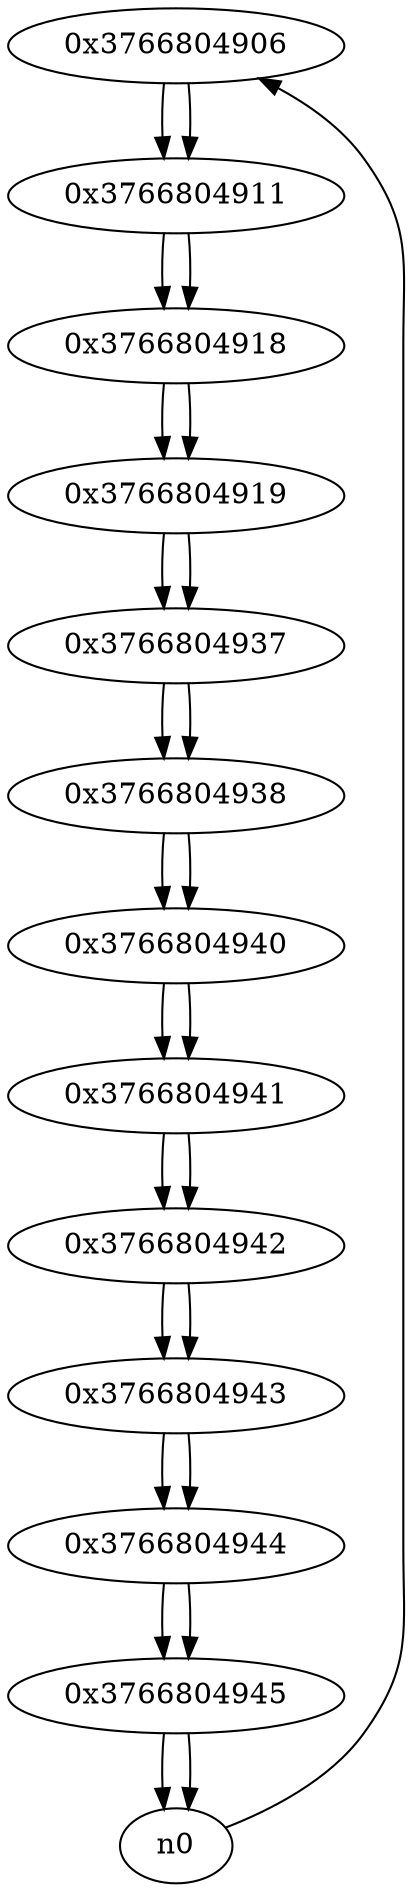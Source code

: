 digraph G{
/* nodes */
  n1 [label="0x3766804906"]
  n2 [label="0x3766804911"]
  n3 [label="0x3766804918"]
  n4 [label="0x3766804919"]
  n5 [label="0x3766804937"]
  n6 [label="0x3766804938"]
  n7 [label="0x3766804940"]
  n8 [label="0x3766804941"]
  n9 [label="0x3766804942"]
  n10 [label="0x3766804943"]
  n11 [label="0x3766804944"]
  n12 [label="0x3766804945"]
/* edges */
n1 -> n2;
n0 -> n1;
n2 -> n3;
n1 -> n2;
n3 -> n4;
n2 -> n3;
n4 -> n5;
n3 -> n4;
n5 -> n6;
n4 -> n5;
n6 -> n7;
n5 -> n6;
n7 -> n8;
n6 -> n7;
n8 -> n9;
n7 -> n8;
n9 -> n10;
n8 -> n9;
n10 -> n11;
n9 -> n10;
n11 -> n12;
n10 -> n11;
n12 -> n0;
n12 -> n0;
n11 -> n12;
}
